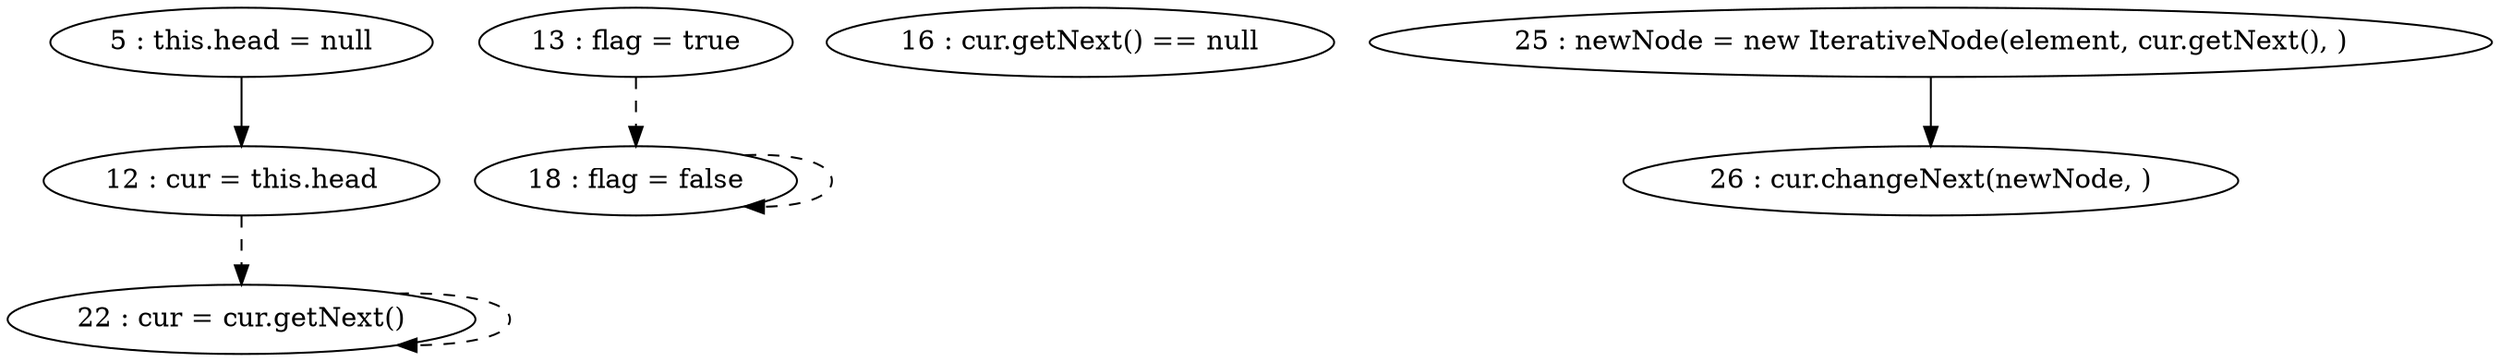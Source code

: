 digraph G {
"5 : this.head = null"
"5 : this.head = null" -> "12 : cur = this.head"
"12 : cur = this.head"
"12 : cur = this.head" -> "22 : cur = cur.getNext()" [style=dashed]
"13 : flag = true"
"13 : flag = true" -> "18 : flag = false" [style=dashed]
"16 : cur.getNext() == null"
"25 : newNode = new IterativeNode(element, cur.getNext(), )"
"25 : newNode = new IterativeNode(element, cur.getNext(), )" -> "26 : cur.changeNext(newNode, )"
"26 : cur.changeNext(newNode, )"
"18 : flag = false"
"18 : flag = false" -> "18 : flag = false" [style=dashed]
"22 : cur = cur.getNext()"
"22 : cur = cur.getNext()" -> "22 : cur = cur.getNext()" [style=dashed]
}